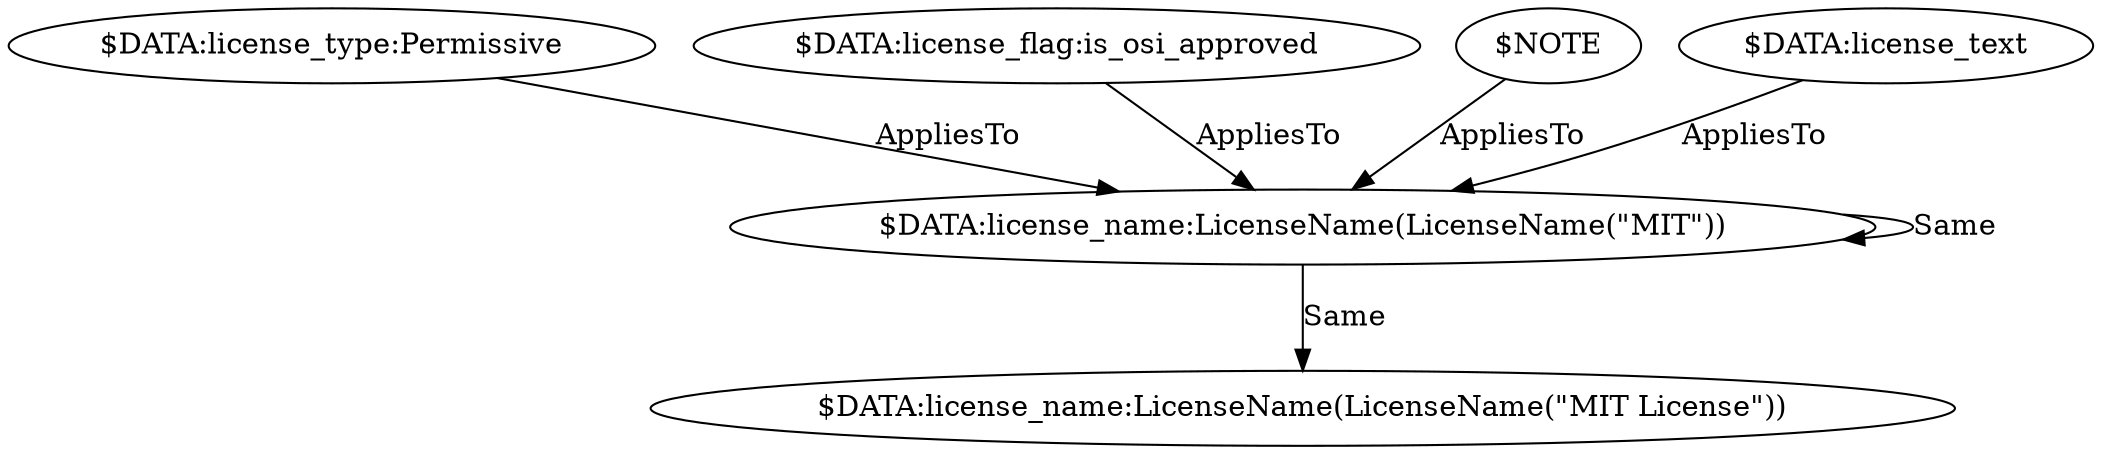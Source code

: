 digraph {
    8 [ label = "$DATA:license_type:Permissive" ]
    88 [ label = "$DATA:license_flag:is_osi_approved" ]
    89 [ label = "$NOTE" ]
    4777 [ label = "$DATA:license_name:LicenseName(LicenseName(\"MIT\"))" ]
    4778 [ label = "$DATA:license_name:LicenseName(LicenseName(\"MIT License\"))" ]
    4779 [ label = "$DATA:license_text" ]
    4777 -> 4777 [ label = "Same" ]
    4777 -> 4778 [ label = "Same" ]
    8 -> 4777 [ label = "AppliesTo" ]
    4779 -> 4777 [ label = "AppliesTo" ]
    88 -> 4777 [ label = "AppliesTo" ]
    89 -> 4777 [ label = "AppliesTo" ]
}
